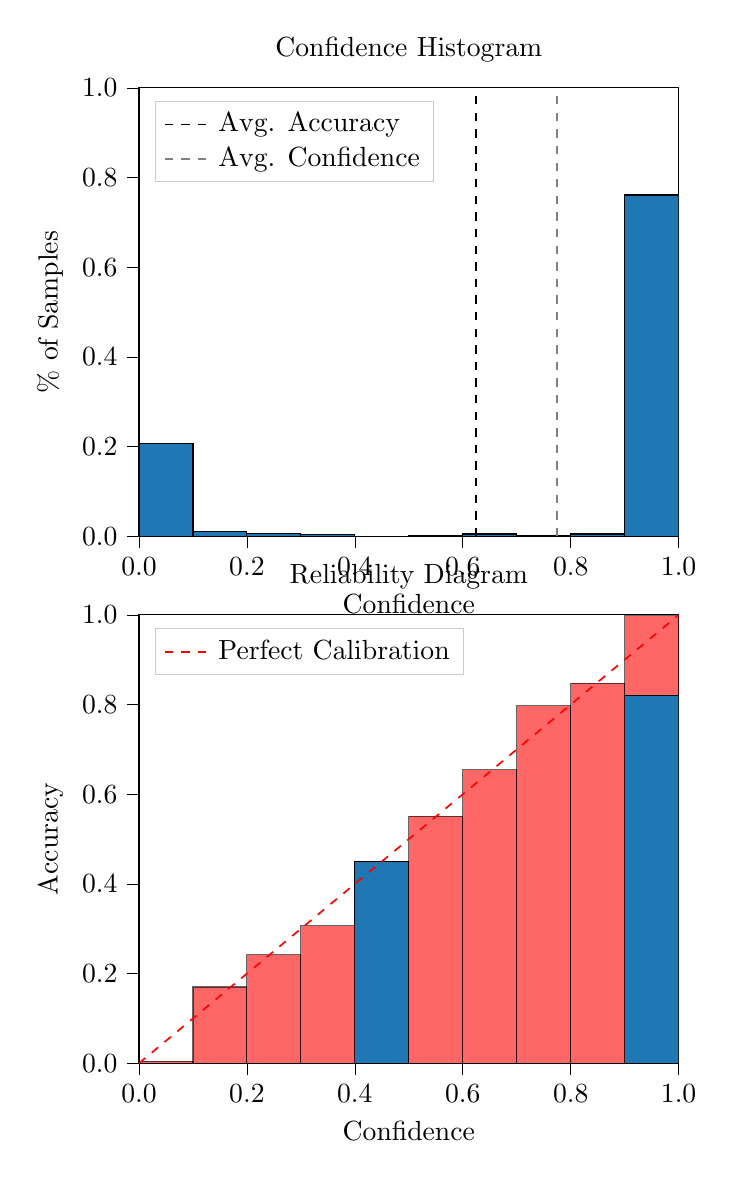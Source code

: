 % This file was created by tikzplotlib v0.9.8.
\begin{tikzpicture}

\definecolor{color0}{rgb}{0.122,0.467,0.706}

\begin{groupplot}[group style={group size=1 by 2}]
\nextgroupplot[
legend cell align={left},
legend style={
  fill opacity=0.8,
  draw opacity=1,
  text opacity=1,
  at={(0.03,0.97)},
  anchor=north west,
  draw=white!80!black
},
tick align=outside,
tick pos=left,
title={Confidence Histogram},
x grid style={white!69.02!black},
xlabel={Confidence},
xmin=0, xmax=1,
xtick style={color=black},
xtick={0,0.2,0.4,0.6,0.8,1},
xticklabels={0.0,0.2,0.4,0.6,0.8,1.0},
y grid style={white!69.02!black},
ylabel={\% of Samples},
ymin=0, ymax=1,
ytick style={color=black},
ytick={0,0.2,0.4,0.6,0.8,1},
yticklabels={0.0,0.2,0.4,0.6,0.8,1.0}
]
\draw[draw=black,fill=color0] (axis cs:-6.939e-18,0) rectangle (axis cs:0.1,0.207);
\draw[draw=black,fill=color0] (axis cs:0.1,0) rectangle (axis cs:0.2,0.01);
\draw[draw=black,fill=color0] (axis cs:0.2,0) rectangle (axis cs:0.3,0.006);
\draw[draw=black,fill=color0] (axis cs:0.3,0) rectangle (axis cs:0.4,0.003);
\draw[draw=black,fill=color0] (axis cs:0.4,0) rectangle (axis cs:0.5,0);
\draw[draw=black,fill=color0] (axis cs:0.5,0) rectangle (axis cs:0.6,0.002);
\draw[draw=black,fill=color0] (axis cs:0.6,0) rectangle (axis cs:0.7,0.005);
\draw[draw=black,fill=color0] (axis cs:0.7,0) rectangle (axis cs:0.8,0.002);
\draw[draw=black,fill=color0] (axis cs:0.8,0) rectangle (axis cs:0.9,0.005);
\draw[draw=black,fill=color0] (axis cs:0.9,0) rectangle (axis cs:1,0.761);
\addplot [semithick, black, dashed]
table {%
0.625 0
0.625 1
};
\addlegendentry{Avg. Accuracy}
\addplot [semithick, white!50.196!black, dashed]
table {%
0.774 0
0.774 1
};
\addlegendentry{Avg. Confidence}

\nextgroupplot[
legend cell align={left},
legend style={
  fill opacity=0.8,
  draw opacity=1,
  text opacity=1,
  at={(0.03,0.97)},
  anchor=north west,
  draw=white!80!black
},
tick align=outside,
tick pos=left,
title={Reliability Diagram},
x grid style={white!69.02!black},
xlabel={Confidence},
xmin=0, xmax=1,
xtick style={color=black},
xtick={0,0.2,0.4,0.6,0.8,1},
xticklabels={0.0,0.2,0.4,0.6,0.8,1.0},
y grid style={white!69.02!black},
ylabel={Accuracy},
ymin=0, ymax=1,
ytick style={color=black},
ytick={0,0.2,0.4,0.6,0.8,1},
yticklabels={0.0,0.2,0.4,0.6,0.8,1.0}
]
\draw[draw=black,fill=color0] (axis cs:-6.939e-18,0) rectangle (axis cs:0.1,0);
\draw[draw=black,fill=color0] (axis cs:0.1,0) rectangle (axis cs:0.2,0);
\draw[draw=black,fill=color0] (axis cs:0.2,0) rectangle (axis cs:0.3,0);
\draw[draw=black,fill=color0] (axis cs:0.3,0) rectangle (axis cs:0.4,0);
\draw[draw=black,fill=color0] (axis cs:0.4,0) rectangle (axis cs:0.5,0.45);
\draw[draw=black,fill=color0] (axis cs:0.5,0) rectangle (axis cs:0.6,0);
\draw[draw=black,fill=color0] (axis cs:0.6,0) rectangle (axis cs:0.7,0);
\draw[draw=black,fill=color0] (axis cs:0.7,0) rectangle (axis cs:0.8,0);
\draw[draw=black,fill=color0] (axis cs:0.8,0) rectangle (axis cs:0.9,0);
\draw[draw=black,fill=color0] (axis cs:0.9,0) rectangle (axis cs:1,0.821);
\draw[draw=black,fill=red,opacity=0.6] (axis cs:-6.939e-18,0) rectangle (axis cs:0.1,0.004);
\draw[draw=black,fill=red,opacity=0.6] (axis cs:0.1,0) rectangle (axis cs:0.2,0.17);
\draw[draw=black,fill=red,opacity=0.6] (axis cs:0.2,0) rectangle (axis cs:0.3,0.242);
\draw[draw=black,fill=red,opacity=0.6] (axis cs:0.3,0) rectangle (axis cs:0.4,0.307);
\draw[draw=black,fill=red,opacity=0.6] (axis cs:0.4,0.45) rectangle (axis cs:0.5,0.45);
\draw[draw=black,fill=red,opacity=0.6] (axis cs:0.5,0) rectangle (axis cs:0.6,0.551);
\draw[draw=black,fill=red,opacity=0.6] (axis cs:0.6,0) rectangle (axis cs:0.7,0.655);
\draw[draw=black,fill=red,opacity=0.6] (axis cs:0.7,0) rectangle (axis cs:0.8,0.797);
\draw[draw=black,fill=red,opacity=0.6] (axis cs:0.8,0) rectangle (axis cs:0.9,0.848);
\draw[draw=black,fill=red,opacity=0.6] (axis cs:0.9,0.821) rectangle (axis cs:1,0.998);
\addplot [semithick, red, dashed]
table {%
0 0
1 1
};
\addlegendentry{Perfect Calibration}
\end{groupplot}

\end{tikzpicture}
